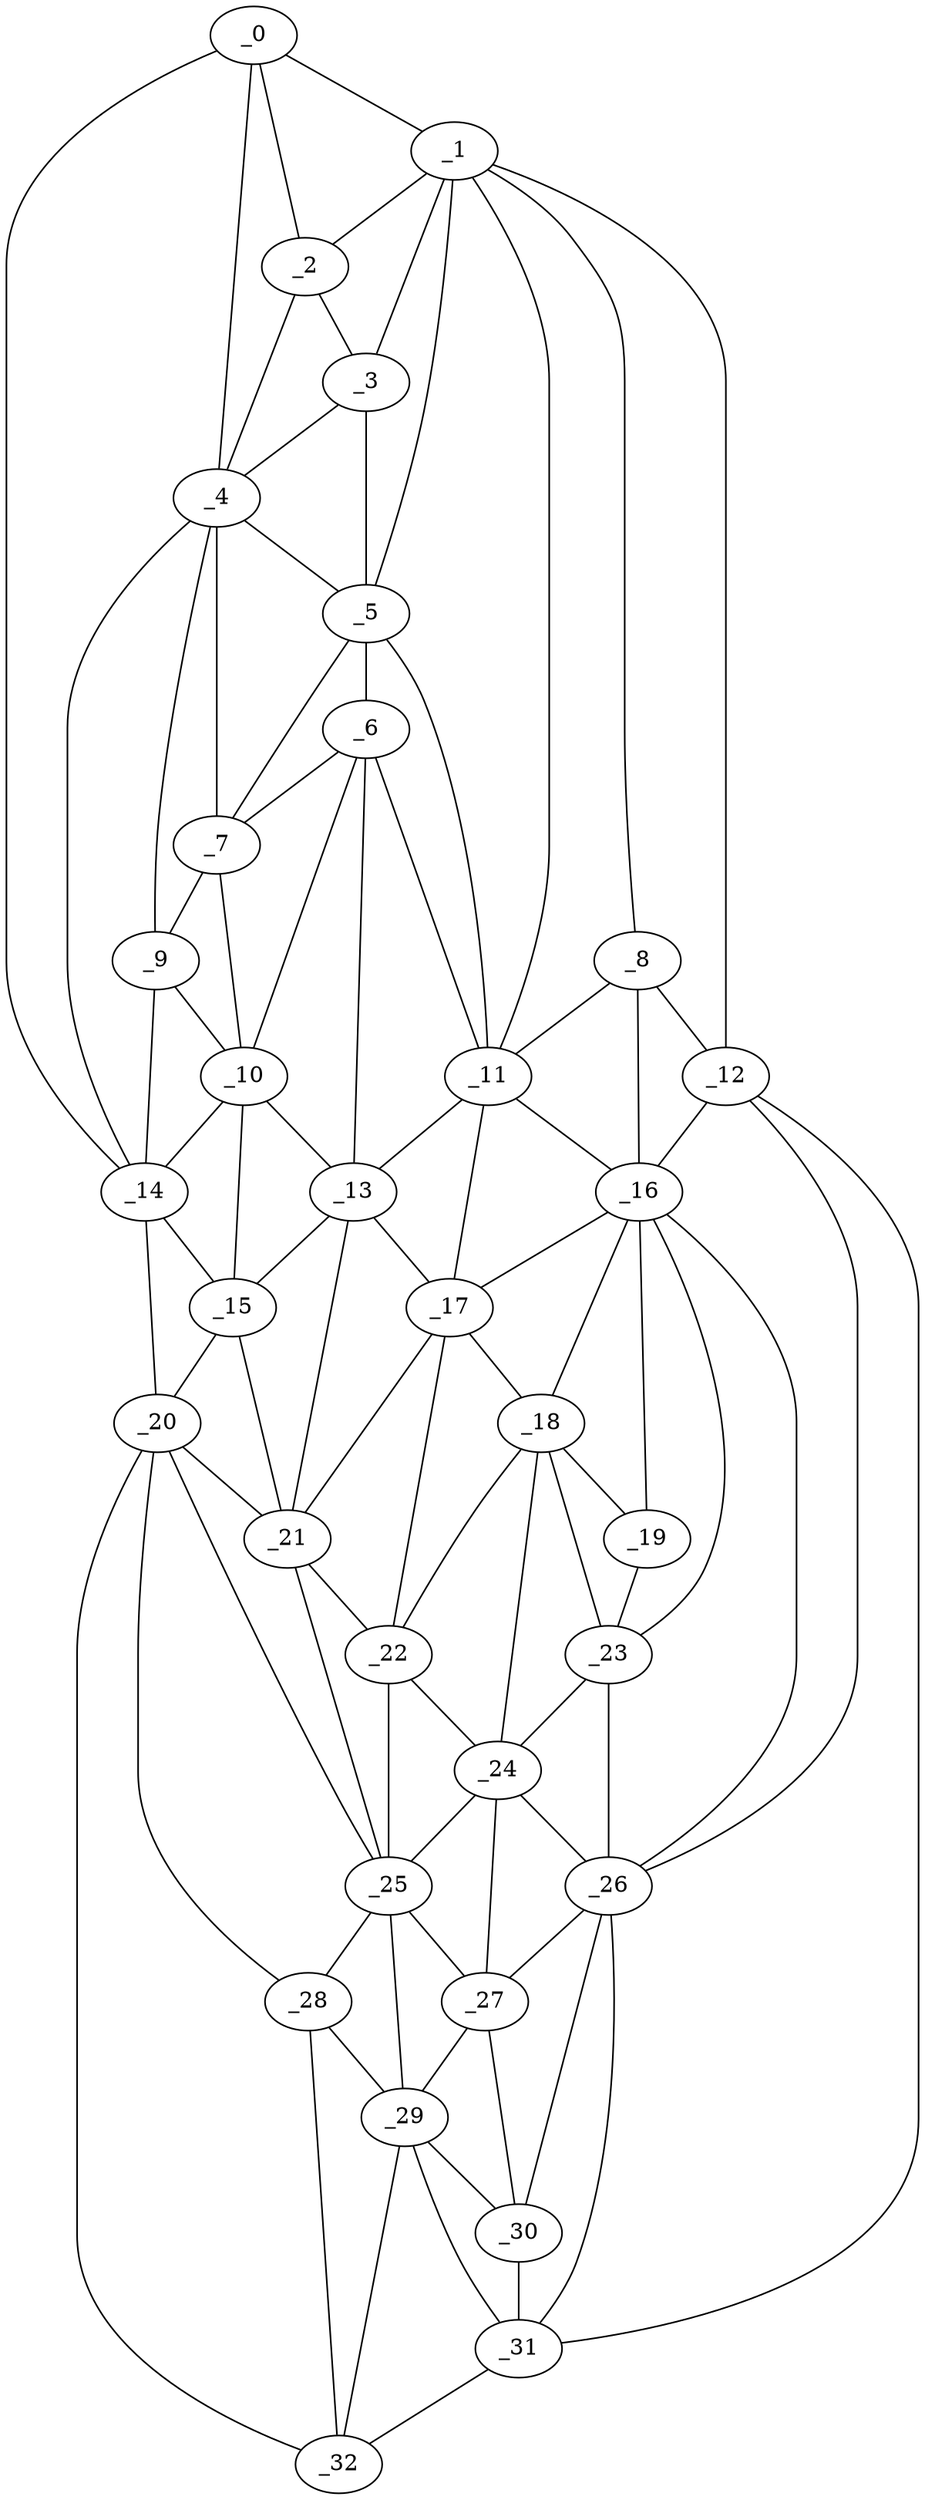 graph "obj96__60.gxl" {
	_0	 [x=5,
		y=39];
	_1	 [x=6,
		y=64];
	_0 -- _1	 [valence=1];
	_2	 [x=23,
		y=40];
	_0 -- _2	 [valence=2];
	_4	 [x=33,
		y=37];
	_0 -- _4	 [valence=1];
	_14	 [x=69,
		y=31];
	_0 -- _14	 [valence=1];
	_1 -- _2	 [valence=2];
	_3	 [x=29,
		y=43];
	_1 -- _3	 [valence=1];
	_5	 [x=39,
		y=47];
	_1 -- _5	 [valence=2];
	_8	 [x=53,
		y=94];
	_1 -- _8	 [valence=2];
	_11	 [x=58,
		y=73];
	_1 -- _11	 [valence=1];
	_12	 [x=60,
		y=99];
	_1 -- _12	 [valence=1];
	_2 -- _3	 [valence=2];
	_2 -- _4	 [valence=2];
	_3 -- _4	 [valence=1];
	_3 -- _5	 [valence=2];
	_4 -- _5	 [valence=2];
	_7	 [x=49,
		y=35];
	_4 -- _7	 [valence=2];
	_9	 [x=54,
		y=34];
	_4 -- _9	 [valence=1];
	_4 -- _14	 [valence=2];
	_6	 [x=48,
		y=45];
	_5 -- _6	 [valence=2];
	_5 -- _7	 [valence=1];
	_5 -- _11	 [valence=1];
	_6 -- _7	 [valence=1];
	_10	 [x=56,
		y=43];
	_6 -- _10	 [valence=2];
	_6 -- _11	 [valence=2];
	_13	 [x=64,
		y=64];
	_6 -- _13	 [valence=2];
	_7 -- _9	 [valence=1];
	_7 -- _10	 [valence=2];
	_8 -- _11	 [valence=2];
	_8 -- _12	 [valence=1];
	_16	 [x=74,
		y=95];
	_8 -- _16	 [valence=1];
	_9 -- _10	 [valence=2];
	_9 -- _14	 [valence=2];
	_10 -- _13	 [valence=1];
	_10 -- _14	 [valence=1];
	_15	 [x=73,
		y=35];
	_10 -- _15	 [valence=2];
	_11 -- _13	 [valence=2];
	_11 -- _16	 [valence=2];
	_17	 [x=76,
		y=73];
	_11 -- _17	 [valence=1];
	_12 -- _16	 [valence=2];
	_26	 [x=100,
		y=89];
	_12 -- _26	 [valence=1];
	_31	 [x=124,
		y=85];
	_12 -- _31	 [valence=1];
	_13 -- _15	 [valence=1];
	_13 -- _17	 [valence=2];
	_21	 [x=83,
		y=64];
	_13 -- _21	 [valence=2];
	_14 -- _15	 [valence=1];
	_20	 [x=82,
		y=34];
	_14 -- _20	 [valence=1];
	_15 -- _20	 [valence=1];
	_15 -- _21	 [valence=2];
	_16 -- _17	 [valence=2];
	_18	 [x=80,
		y=79];
	_16 -- _18	 [valence=2];
	_19	 [x=80,
		y=93];
	_16 -- _19	 [valence=1];
	_23	 [x=89,
		y=91];
	_16 -- _23	 [valence=2];
	_16 -- _26	 [valence=2];
	_17 -- _18	 [valence=1];
	_17 -- _21	 [valence=1];
	_22	 [x=87,
		y=72];
	_17 -- _22	 [valence=1];
	_18 -- _19	 [valence=2];
	_18 -- _22	 [valence=1];
	_18 -- _23	 [valence=2];
	_24	 [x=93,
		y=74];
	_18 -- _24	 [valence=2];
	_19 -- _23	 [valence=2];
	_20 -- _21	 [valence=2];
	_25	 [x=94,
		y=62];
	_20 -- _25	 [valence=1];
	_28	 [x=110,
		y=56];
	_20 -- _28	 [valence=1];
	_32	 [x=125,
		y=58];
	_20 -- _32	 [valence=1];
	_21 -- _22	 [valence=1];
	_21 -- _25	 [valence=2];
	_22 -- _24	 [valence=2];
	_22 -- _25	 [valence=2];
	_23 -- _24	 [valence=1];
	_23 -- _26	 [valence=2];
	_24 -- _25	 [valence=1];
	_24 -- _26	 [valence=2];
	_27	 [x=103,
		y=74];
	_24 -- _27	 [valence=2];
	_25 -- _27	 [valence=1];
	_25 -- _28	 [valence=2];
	_29	 [x=110,
		y=69];
	_25 -- _29	 [valence=2];
	_26 -- _27	 [valence=2];
	_30	 [x=111,
		y=86];
	_26 -- _30	 [valence=2];
	_26 -- _31	 [valence=2];
	_27 -- _29	 [valence=2];
	_27 -- _30	 [valence=2];
	_28 -- _29	 [valence=1];
	_28 -- _32	 [valence=2];
	_29 -- _30	 [valence=2];
	_29 -- _31	 [valence=2];
	_29 -- _32	 [valence=1];
	_30 -- _31	 [valence=2];
	_31 -- _32	 [valence=1];
}
